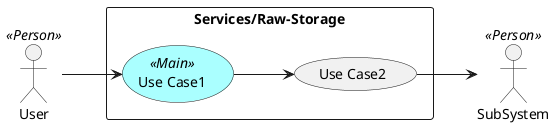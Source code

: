 @startuml

left to right direction

skinparam usecase {
  BackgroudnColor #ffffaa
  BackgroundColor<<Main>> #aaffff
}
actor :User: <<Person>>
actor :SubSystem: <<Person>>


rectangle "Services/Raw-Storage" {
UseCase UC1 <<Main>> as "Use Case1"
UseCase UC2  as "Use Case2"


User --> UC1
UC1 --> UC2
UC2 --> SubSystem
}

@enduml
